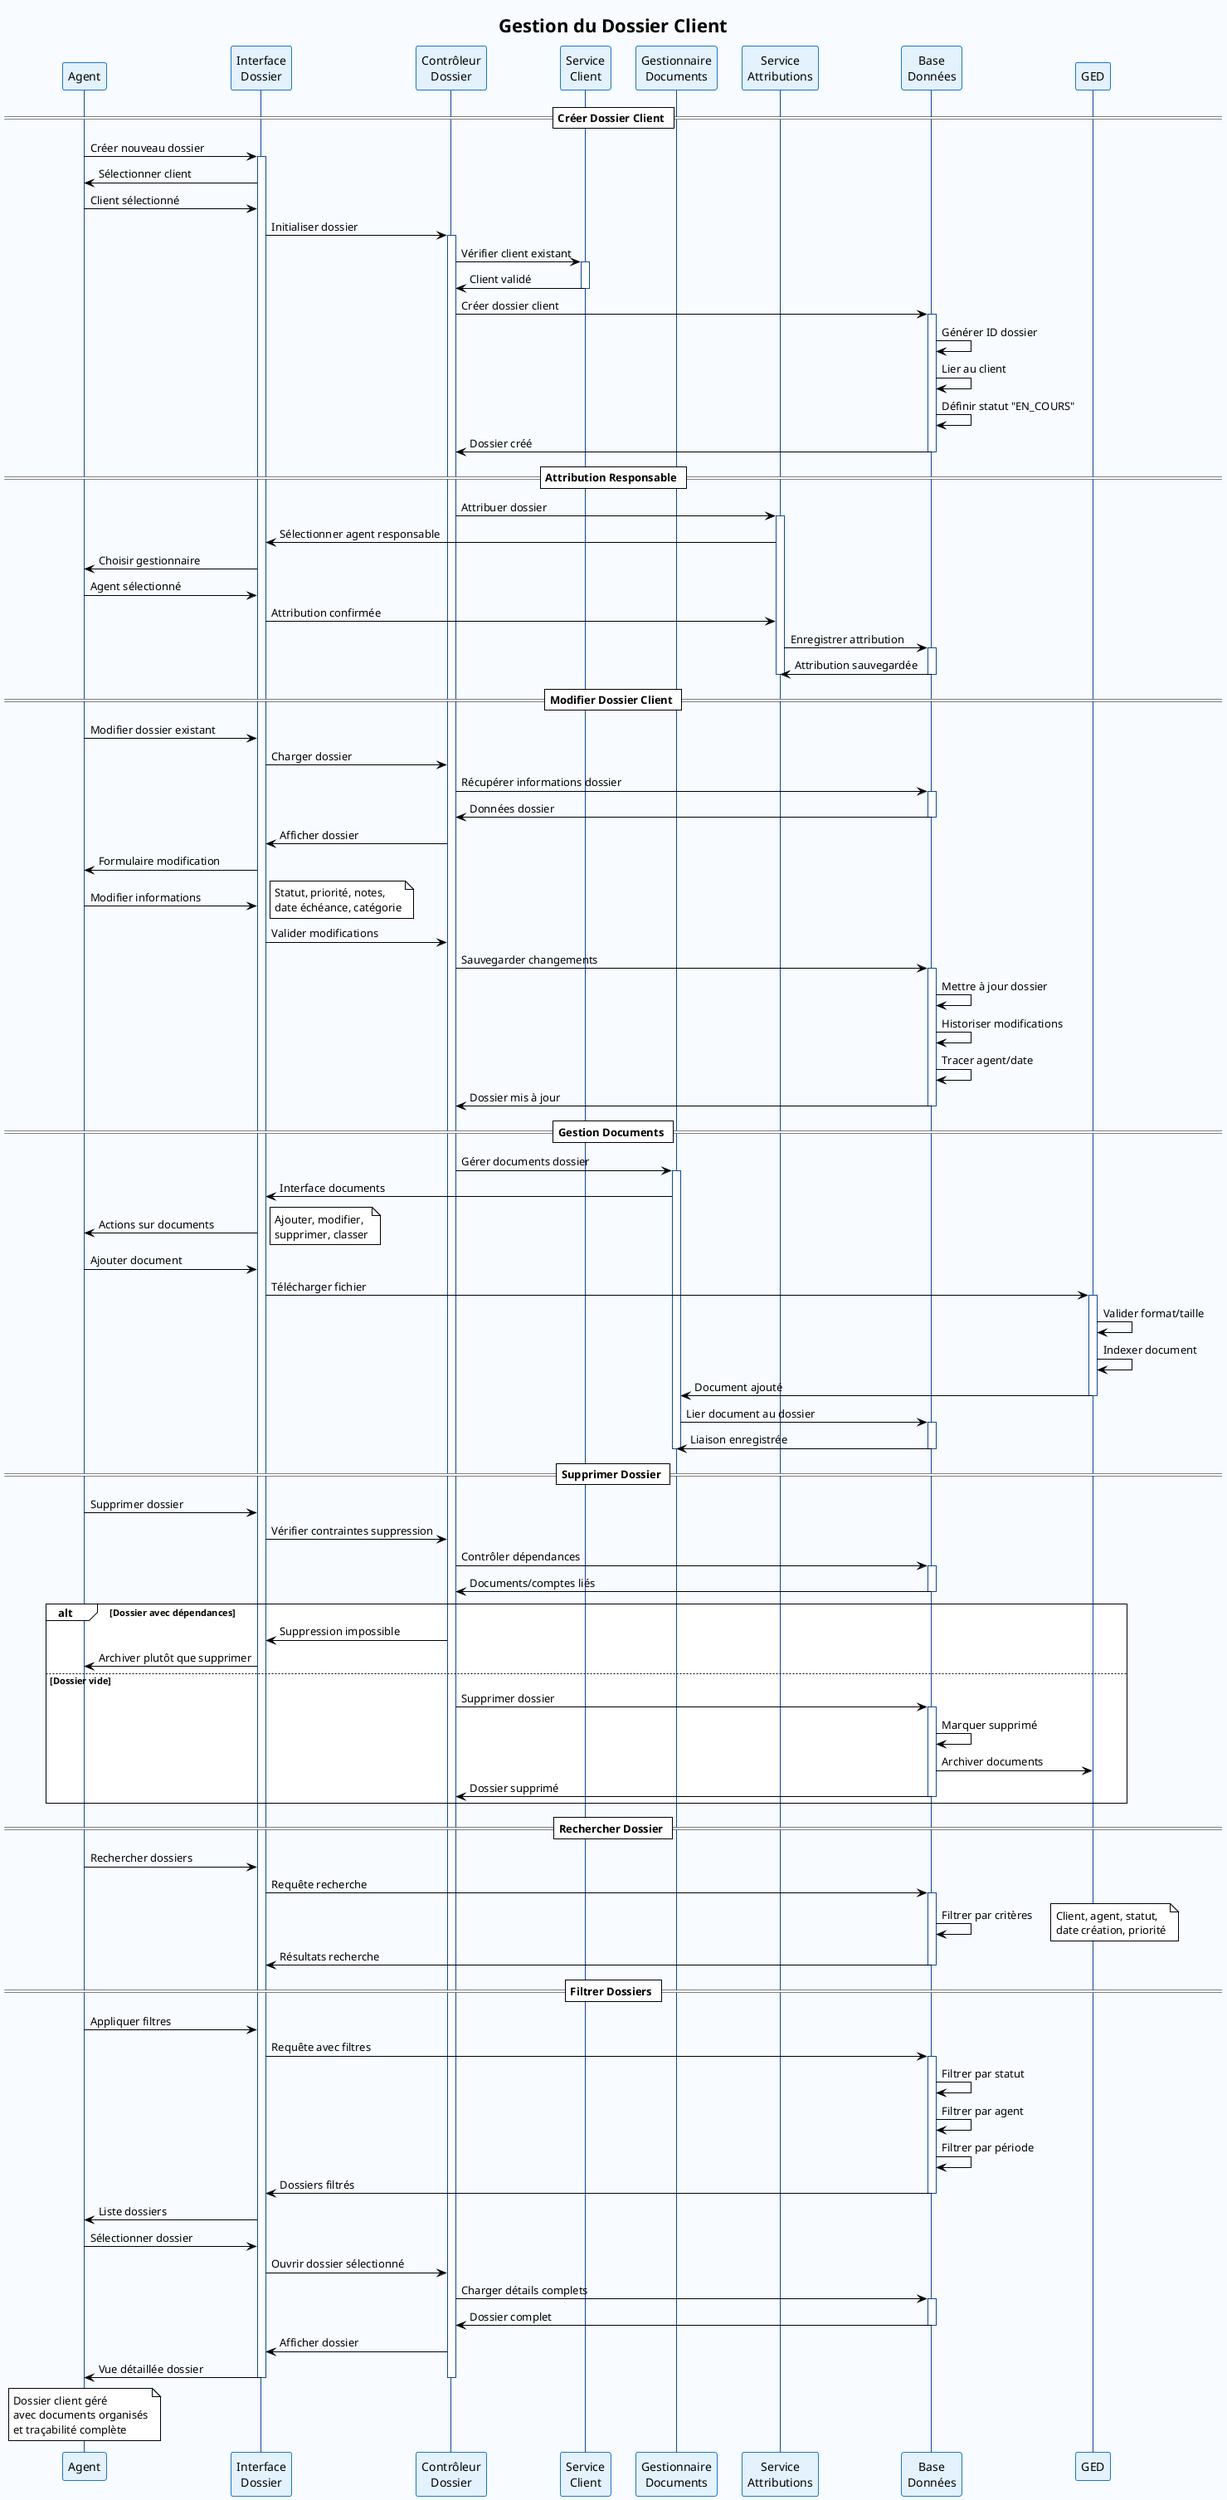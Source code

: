 @startuml Sequence_GestionDossierClient
!theme plain
skinparam backgroundColor #F8FBFF
skinparam sequence {
    ActorBorderColor #1976D2
    LifeLineBorderColor #0D47A1
    ParticipantBorderColor #1976D2
    ParticipantBackgroundColor #E3F2FD
    MessageTextSize 8
    NoteTextSize 7
}

title Gestion du Dossier Client

participant "Agent" as agent
participant "Interface\nDossier" as ui
participant "Contrôleur\nDossier" as ctrl
participant "Service\nClient" as client
participant "Gestionnaire\nDocuments" as docs
participant "Service\nAttributions" as attrib
participant "Base\nDonnées" as bdd
participant "GED" as ged

== Créer Dossier Client ==
agent -> ui : Créer nouveau dossier
activate ui
ui -> agent : Sélectionner client
agent -> ui : Client sélectionné
ui -> ctrl : Initialiser dossier
activate ctrl
ctrl -> client : Vérifier client existant
activate client
client -> ctrl : Client validé
deactivate client

ctrl -> bdd : Créer dossier client
activate bdd
bdd -> bdd : Générer ID dossier
bdd -> bdd : Lier au client
bdd -> bdd : Définir statut "EN_COURS"
bdd -> ctrl : Dossier créé
deactivate bdd

== Attribution Responsable ==
ctrl -> attrib : Attribuer dossier
activate attrib
attrib -> ui : Sélectionner agent responsable
ui -> agent : Choisir gestionnaire
agent -> ui : Agent sélectionné
ui -> attrib : Attribution confirmée
attrib -> bdd : Enregistrer attribution
activate bdd
bdd -> attrib : Attribution sauvegardée
deactivate bdd
deactivate attrib

== Modifier Dossier Client ==
agent -> ui : Modifier dossier existant
ui -> ctrl : Charger dossier
ctrl -> bdd : Récupérer informations dossier
activate bdd
bdd -> ctrl : Données dossier
deactivate bdd

ctrl -> ui : Afficher dossier
ui -> agent : Formulaire modification
agent -> ui : Modifier informations
note right : Statut, priorité, notes,\ndate échéance, catégorie

ui -> ctrl : Valider modifications
ctrl -> bdd : Sauvegarder changements
activate bdd
bdd -> bdd : Mettre à jour dossier
bdd -> bdd : Historiser modifications
bdd -> bdd : Tracer agent/date
bdd -> ctrl : Dossier mis à jour
deactivate bdd

== Gestion Documents ==
ctrl -> docs : Gérer documents dossier
activate docs
docs -> ui : Interface documents
ui -> agent : Actions sur documents
note right : Ajouter, modifier,\nsupprimer, classer

agent -> ui : Ajouter document
ui -> ged : Télécharger fichier
activate ged
ged -> ged : Valider format/taille
ged -> ged : Indexer document
ged -> docs : Document ajouté
deactivate ged

docs -> bdd : Lier document au dossier
activate bdd
bdd -> docs : Liaison enregistrée
deactivate bdd
deactivate docs

== Supprimer Dossier ==
agent -> ui : Supprimer dossier
ui -> ctrl : Vérifier contraintes suppression
ctrl -> bdd : Contrôler dépendances
activate bdd
bdd -> ctrl : Documents/comptes liés
deactivate bdd

alt Dossier avec dépendances
    ctrl -> ui : Suppression impossible
    ui -> agent : Archiver plutôt que supprimer
else Dossier vide
    ctrl -> bdd : Supprimer dossier
    activate bdd
    bdd -> bdd : Marquer supprimé
    bdd -> ged : Archiver documents
    bdd -> ctrl : Dossier supprimé
    deactivate bdd
end

== Rechercher Dossier ==
agent -> ui : Rechercher dossiers
ui -> bdd : Requête recherche
activate bdd
bdd -> bdd : Filtrer par critères
note right : Client, agent, statut,\ndate création, priorité
bdd -> ui : Résultats recherche
deactivate bdd

== Filtrer Dossiers ==
agent -> ui : Appliquer filtres
ui -> bdd : Requête avec filtres
activate bdd
bdd -> bdd : Filtrer par statut
bdd -> bdd : Filtrer par agent
bdd -> bdd : Filtrer par période
bdd -> ui : Dossiers filtrés
deactivate bdd

ui -> agent : Liste dossiers
agent -> ui : Sélectionner dossier
ui -> ctrl : Ouvrir dossier sélectionné
ctrl -> bdd : Charger détails complets
activate bdd
bdd -> ctrl : Dossier complet
deactivate bdd
ctrl -> ui : Afficher dossier
ui -> agent : Vue détaillée dossier

deactivate ctrl
deactivate ui

note over agent : Dossier client géré\navec documents organisés\net traçabilité complète

@enduml

